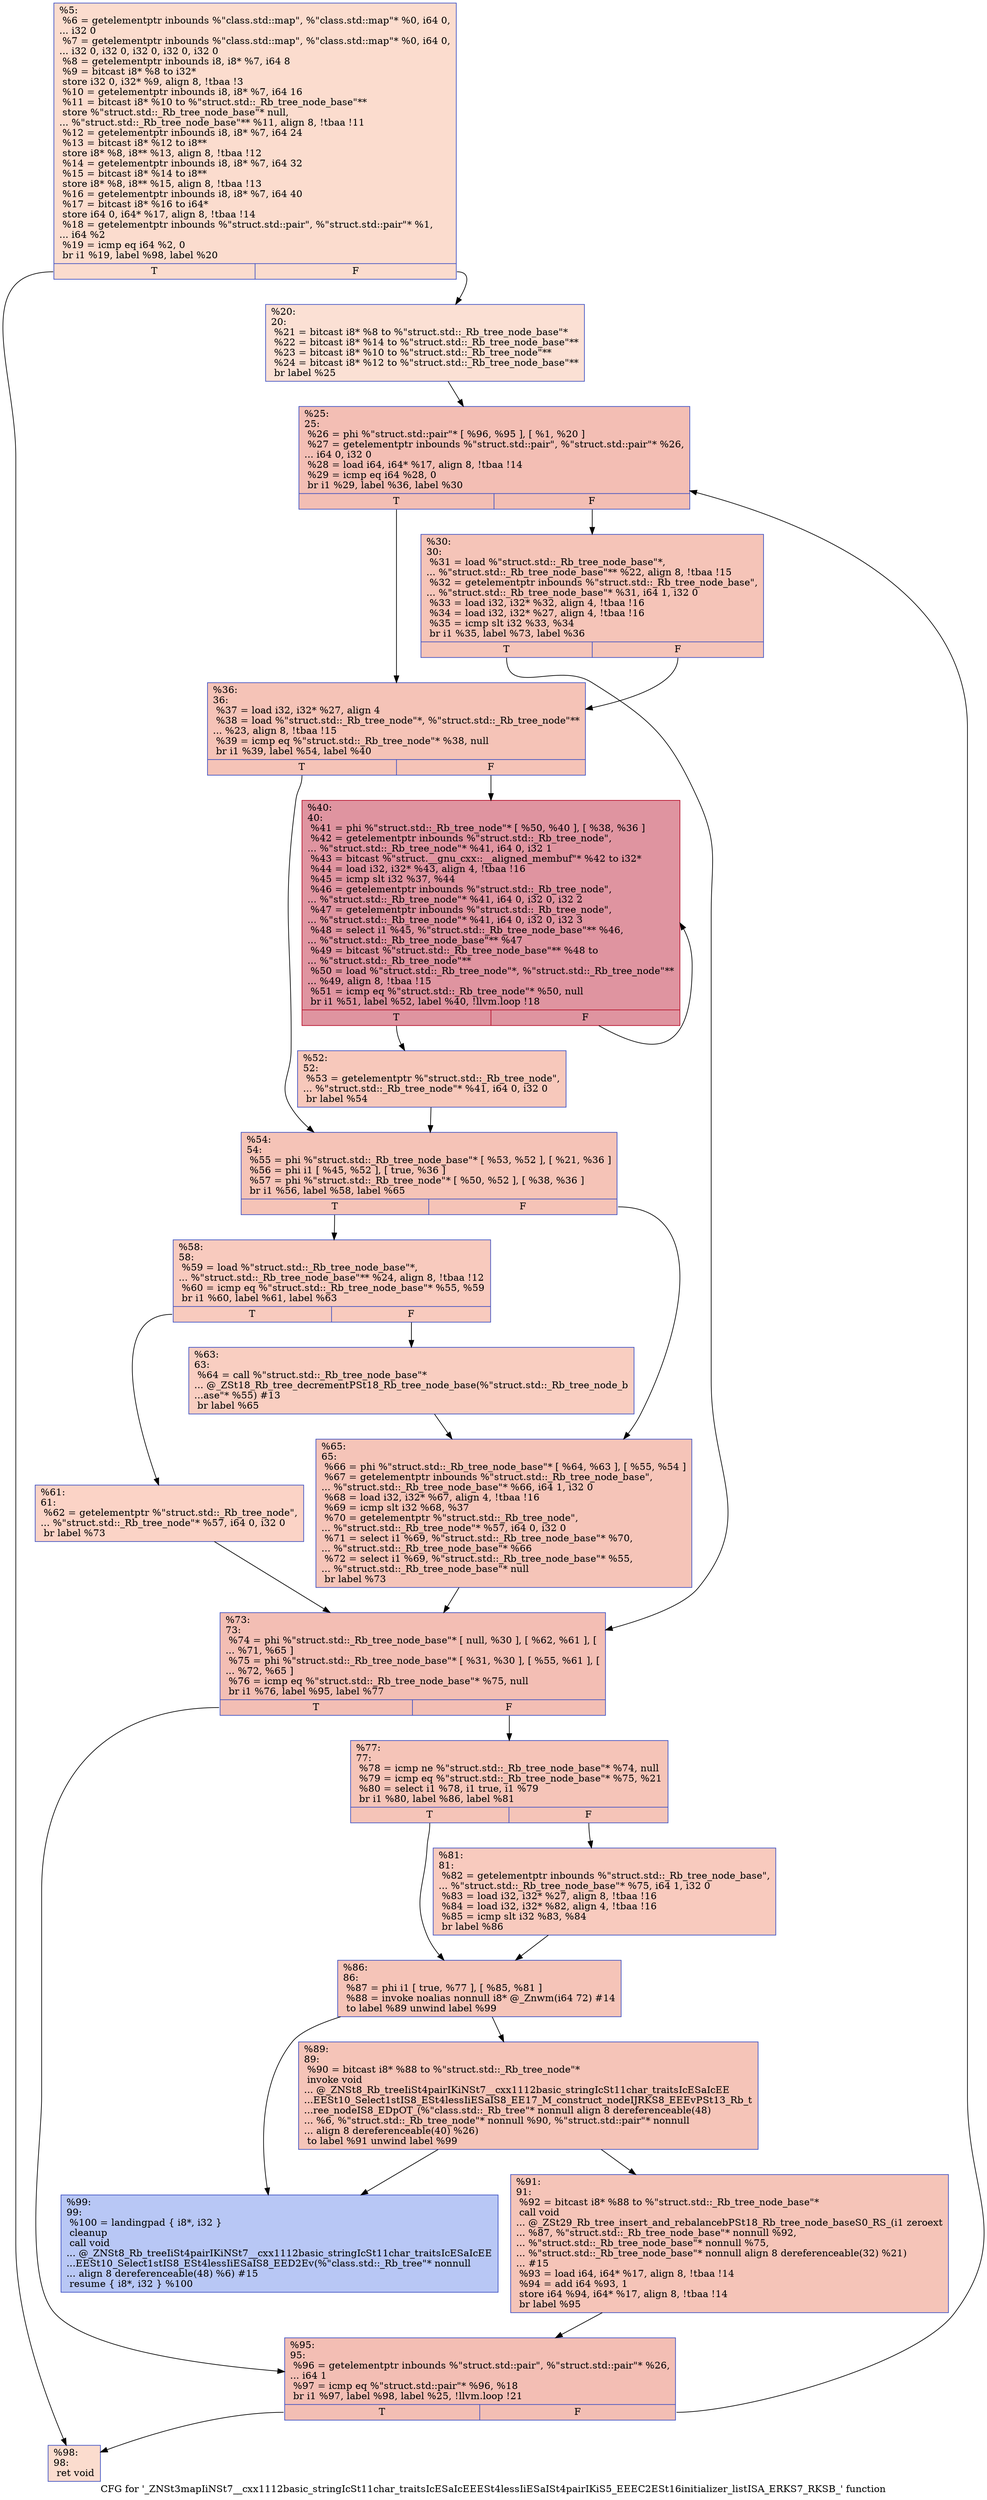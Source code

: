digraph "CFG for '_ZNSt3mapIiNSt7__cxx1112basic_stringIcSt11char_traitsIcESaIcEEESt4lessIiESaISt4pairIKiS5_EEEC2ESt16initializer_listISA_ERKS7_RKSB_' function" {
	label="CFG for '_ZNSt3mapIiNSt7__cxx1112basic_stringIcSt11char_traitsIcESaIcEEESt4lessIiESaISt4pairIKiS5_EEEC2ESt16initializer_listISA_ERKS7_RKSB_' function";

	Node0x55d55b57ceb0 [shape=record,color="#3d50c3ff", style=filled, fillcolor="#f7af9170",label="{%5:\l  %6 = getelementptr inbounds %\"class.std::map\", %\"class.std::map\"* %0, i64 0,\l... i32 0\l  %7 = getelementptr inbounds %\"class.std::map\", %\"class.std::map\"* %0, i64 0,\l... i32 0, i32 0, i32 0, i32 0, i32 0\l  %8 = getelementptr inbounds i8, i8* %7, i64 8\l  %9 = bitcast i8* %8 to i32*\l  store i32 0, i32* %9, align 8, !tbaa !3\l  %10 = getelementptr inbounds i8, i8* %7, i64 16\l  %11 = bitcast i8* %10 to %\"struct.std::_Rb_tree_node_base\"**\l  store %\"struct.std::_Rb_tree_node_base\"* null,\l... %\"struct.std::_Rb_tree_node_base\"** %11, align 8, !tbaa !11\l  %12 = getelementptr inbounds i8, i8* %7, i64 24\l  %13 = bitcast i8* %12 to i8**\l  store i8* %8, i8** %13, align 8, !tbaa !12\l  %14 = getelementptr inbounds i8, i8* %7, i64 32\l  %15 = bitcast i8* %14 to i8**\l  store i8* %8, i8** %15, align 8, !tbaa !13\l  %16 = getelementptr inbounds i8, i8* %7, i64 40\l  %17 = bitcast i8* %16 to i64*\l  store i64 0, i64* %17, align 8, !tbaa !14\l  %18 = getelementptr inbounds %\"struct.std::pair\", %\"struct.std::pair\"* %1,\l... i64 %2\l  %19 = icmp eq i64 %2, 0\l  br i1 %19, label %98, label %20\l|{<s0>T|<s1>F}}"];
	Node0x55d55b57ceb0:s0 -> Node0x55d55b57cc30;
	Node0x55d55b57ceb0:s1 -> Node0x55d55b589f90;
	Node0x55d55b589f90 [shape=record,color="#3d50c3ff", style=filled, fillcolor="#f7b99e70",label="{%20:\l20:                                               \l  %21 = bitcast i8* %8 to %\"struct.std::_Rb_tree_node_base\"*\l  %22 = bitcast i8* %14 to %\"struct.std::_Rb_tree_node_base\"**\l  %23 = bitcast i8* %10 to %\"struct.std::_Rb_tree_node\"**\l  %24 = bitcast i8* %12 to %\"struct.std::_Rb_tree_node_base\"**\l  br label %25\l}"];
	Node0x55d55b589f90 -> Node0x55d55b58a290;
	Node0x55d55b58a290 [shape=record,color="#3d50c3ff", style=filled, fillcolor="#e36c5570",label="{%25:\l25:                                               \l  %26 = phi %\"struct.std::pair\"* [ %96, %95 ], [ %1, %20 ]\l  %27 = getelementptr inbounds %\"struct.std::pair\", %\"struct.std::pair\"* %26,\l... i64 0, i32 0\l  %28 = load i64, i64* %17, align 8, !tbaa !14\l  %29 = icmp eq i64 %28, 0\l  br i1 %29, label %36, label %30\l|{<s0>T|<s1>F}}"];
	Node0x55d55b58a290:s0 -> Node0x55d55b58ac30;
	Node0x55d55b58a290:s1 -> Node0x55d55b58acc0;
	Node0x55d55b58acc0 [shape=record,color="#3d50c3ff", style=filled, fillcolor="#e97a5f70",label="{%30:\l30:                                               \l  %31 = load %\"struct.std::_Rb_tree_node_base\"*,\l... %\"struct.std::_Rb_tree_node_base\"** %22, align 8, !tbaa !15\l  %32 = getelementptr inbounds %\"struct.std::_Rb_tree_node_base\",\l... %\"struct.std::_Rb_tree_node_base\"* %31, i64 1, i32 0\l  %33 = load i32, i32* %32, align 4, !tbaa !16\l  %34 = load i32, i32* %27, align 4, !tbaa !16\l  %35 = icmp slt i32 %33, %34\l  br i1 %35, label %73, label %36\l|{<s0>T|<s1>F}}"];
	Node0x55d55b58acc0:s0 -> Node0x55d55b58b2b0;
	Node0x55d55b58acc0:s1 -> Node0x55d55b58ac30;
	Node0x55d55b58ac30 [shape=record,color="#3d50c3ff", style=filled, fillcolor="#e8765c70",label="{%36:\l36:                                               \l  %37 = load i32, i32* %27, align 4\l  %38 = load %\"struct.std::_Rb_tree_node\"*, %\"struct.std::_Rb_tree_node\"**\l... %23, align 8, !tbaa !15\l  %39 = icmp eq %\"struct.std::_Rb_tree_node\"* %38, null\l  br i1 %39, label %54, label %40\l|{<s0>T|<s1>F}}"];
	Node0x55d55b58ac30:s0 -> Node0x55d55b58b520;
	Node0x55d55b58ac30:s1 -> Node0x55d55b58b570;
	Node0x55d55b58b570 [shape=record,color="#b70d28ff", style=filled, fillcolor="#b70d2870",label="{%40:\l40:                                               \l  %41 = phi %\"struct.std::_Rb_tree_node\"* [ %50, %40 ], [ %38, %36 ]\l  %42 = getelementptr inbounds %\"struct.std::_Rb_tree_node\",\l... %\"struct.std::_Rb_tree_node\"* %41, i64 0, i32 1\l  %43 = bitcast %\"struct.__gnu_cxx::__aligned_membuf\"* %42 to i32*\l  %44 = load i32, i32* %43, align 4, !tbaa !16\l  %45 = icmp slt i32 %37, %44\l  %46 = getelementptr inbounds %\"struct.std::_Rb_tree_node\",\l... %\"struct.std::_Rb_tree_node\"* %41, i64 0, i32 0, i32 2\l  %47 = getelementptr inbounds %\"struct.std::_Rb_tree_node\",\l... %\"struct.std::_Rb_tree_node\"* %41, i64 0, i32 0, i32 3\l  %48 = select i1 %45, %\"struct.std::_Rb_tree_node_base\"** %46,\l... %\"struct.std::_Rb_tree_node_base\"** %47\l  %49 = bitcast %\"struct.std::_Rb_tree_node_base\"** %48 to\l... %\"struct.std::_Rb_tree_node\"**\l  %50 = load %\"struct.std::_Rb_tree_node\"*, %\"struct.std::_Rb_tree_node\"**\l... %49, align 8, !tbaa !15\l  %51 = icmp eq %\"struct.std::_Rb_tree_node\"* %50, null\l  br i1 %51, label %52, label %40, !llvm.loop !18\l|{<s0>T|<s1>F}}"];
	Node0x55d55b58b570:s0 -> Node0x55d55b58bd40;
	Node0x55d55b58b570:s1 -> Node0x55d55b58b570;
	Node0x55d55b58bd40 [shape=record,color="#3d50c3ff", style=filled, fillcolor="#ed836670",label="{%52:\l52:                                               \l  %53 = getelementptr %\"struct.std::_Rb_tree_node\",\l... %\"struct.std::_Rb_tree_node\"* %41, i64 0, i32 0\l  br label %54\l}"];
	Node0x55d55b58bd40 -> Node0x55d55b58b520;
	Node0x55d55b58b520 [shape=record,color="#3d50c3ff", style=filled, fillcolor="#e8765c70",label="{%54:\l54:                                               \l  %55 = phi %\"struct.std::_Rb_tree_node_base\"* [ %53, %52 ], [ %21, %36 ]\l  %56 = phi i1 [ %45, %52 ], [ true, %36 ]\l  %57 = phi %\"struct.std::_Rb_tree_node\"* [ %50, %52 ], [ %38, %36 ]\l  br i1 %56, label %58, label %65\l|{<s0>T|<s1>F}}"];
	Node0x55d55b58b520:s0 -> Node0x55d55b58c2a0;
	Node0x55d55b58b520:s1 -> Node0x55d55b58c2f0;
	Node0x55d55b58c2a0 [shape=record,color="#3d50c3ff", style=filled, fillcolor="#ef886b70",label="{%58:\l58:                                               \l  %59 = load %\"struct.std::_Rb_tree_node_base\"*,\l... %\"struct.std::_Rb_tree_node_base\"** %24, align 8, !tbaa !12\l  %60 = icmp eq %\"struct.std::_Rb_tree_node_base\"* %55, %59\l  br i1 %60, label %61, label %63\l|{<s0>T|<s1>F}}"];
	Node0x55d55b58c2a0:s0 -> Node0x55d55b58cb00;
	Node0x55d55b58c2a0:s1 -> Node0x55d55b58cb50;
	Node0x55d55b58cb00 [shape=record,color="#3d50c3ff", style=filled, fillcolor="#f59c7d70",label="{%61:\l61:                                               \l  %62 = getelementptr %\"struct.std::_Rb_tree_node\",\l... %\"struct.std::_Rb_tree_node\"* %57, i64 0, i32 0\l  br label %73\l}"];
	Node0x55d55b58cb00 -> Node0x55d55b58b2b0;
	Node0x55d55b58cb50 [shape=record,color="#3d50c3ff", style=filled, fillcolor="#f2907270",label="{%63:\l63:                                               \l  %64 = call %\"struct.std::_Rb_tree_node_base\"*\l... @_ZSt18_Rb_tree_decrementPSt18_Rb_tree_node_base(%\"struct.std::_Rb_tree_node_b\l...ase\"* %55) #13\l  br label %65\l}"];
	Node0x55d55b58cb50 -> Node0x55d55b58c2f0;
	Node0x55d55b58c2f0 [shape=record,color="#3d50c3ff", style=filled, fillcolor="#e97a5f70",label="{%65:\l65:                                               \l  %66 = phi %\"struct.std::_Rb_tree_node_base\"* [ %64, %63 ], [ %55, %54 ]\l  %67 = getelementptr inbounds %\"struct.std::_Rb_tree_node_base\",\l... %\"struct.std::_Rb_tree_node_base\"* %66, i64 1, i32 0\l  %68 = load i32, i32* %67, align 4, !tbaa !16\l  %69 = icmp slt i32 %68, %37\l  %70 = getelementptr %\"struct.std::_Rb_tree_node\",\l... %\"struct.std::_Rb_tree_node\"* %57, i64 0, i32 0\l  %71 = select i1 %69, %\"struct.std::_Rb_tree_node_base\"* %70,\l... %\"struct.std::_Rb_tree_node_base\"* %66\l  %72 = select i1 %69, %\"struct.std::_Rb_tree_node_base\"* %55,\l... %\"struct.std::_Rb_tree_node_base\"* null\l  br label %73\l}"];
	Node0x55d55b58c2f0 -> Node0x55d55b58b2b0;
	Node0x55d55b58b2b0 [shape=record,color="#3d50c3ff", style=filled, fillcolor="#e36c5570",label="{%73:\l73:                                               \l  %74 = phi %\"struct.std::_Rb_tree_node_base\"* [ null, %30 ], [ %62, %61 ], [\l... %71, %65 ]\l  %75 = phi %\"struct.std::_Rb_tree_node_base\"* [ %31, %30 ], [ %55, %61 ], [\l... %72, %65 ]\l  %76 = icmp eq %\"struct.std::_Rb_tree_node_base\"* %75, null\l  br i1 %76, label %95, label %77\l|{<s0>T|<s1>F}}"];
	Node0x55d55b58b2b0:s0 -> Node0x55d55b58a380;
	Node0x55d55b58b2b0:s1 -> Node0x55d55b58db90;
	Node0x55d55b58db90 [shape=record,color="#3d50c3ff", style=filled, fillcolor="#e97a5f70",label="{%77:\l77:                                               \l  %78 = icmp ne %\"struct.std::_Rb_tree_node_base\"* %74, null\l  %79 = icmp eq %\"struct.std::_Rb_tree_node_base\"* %75, %21\l  %80 = select i1 %78, i1 true, i1 %79\l  br i1 %80, label %86, label %81\l|{<s0>T|<s1>F}}"];
	Node0x55d55b58db90:s0 -> Node0x55d55b58de60;
	Node0x55d55b58db90:s1 -> Node0x55d55b58deb0;
	Node0x55d55b58deb0 [shape=record,color="#3d50c3ff", style=filled, fillcolor="#ef886b70",label="{%81:\l81:                                               \l  %82 = getelementptr inbounds %\"struct.std::_Rb_tree_node_base\",\l... %\"struct.std::_Rb_tree_node_base\"* %75, i64 1, i32 0\l  %83 = load i32, i32* %27, align 8, !tbaa !16\l  %84 = load i32, i32* %82, align 4, !tbaa !16\l  %85 = icmp slt i32 %83, %84\l  br label %86\l}"];
	Node0x55d55b58deb0 -> Node0x55d55b58de60;
	Node0x55d55b58de60 [shape=record,color="#3d50c3ff", style=filled, fillcolor="#e97a5f70",label="{%86:\l86:                                               \l  %87 = phi i1 [ true, %77 ], [ %85, %81 ]\l  %88 = invoke noalias nonnull i8* @_Znwm(i64 72) #14\l          to label %89 unwind label %99\l}"];
	Node0x55d55b58de60 -> Node0x55d55b58e330;
	Node0x55d55b58de60 -> Node0x55d55b58e380;
	Node0x55d55b58e330 [shape=record,color="#3d50c3ff", style=filled, fillcolor="#e97a5f70",label="{%89:\l89:                                               \l  %90 = bitcast i8* %88 to %\"struct.std::_Rb_tree_node\"*\l  invoke void\l... @_ZNSt8_Rb_treeIiSt4pairIKiNSt7__cxx1112basic_stringIcSt11char_traitsIcESaIcEE\l...EESt10_Select1stIS8_ESt4lessIiESaIS8_EE17_M_construct_nodeIJRKS8_EEEvPSt13_Rb_t\l...ree_nodeIS8_EDpOT_(%\"class.std::_Rb_tree\"* nonnull align 8 dereferenceable(48)\l... %6, %\"struct.std::_Rb_tree_node\"* nonnull %90, %\"struct.std::pair\"* nonnull\l... align 8 dereferenceable(40) %26)\l          to label %91 unwind label %99\l}"];
	Node0x55d55b58e330 -> Node0x55d55b58e810;
	Node0x55d55b58e330 -> Node0x55d55b58e380;
	Node0x55d55b58e810 [shape=record,color="#3d50c3ff", style=filled, fillcolor="#e97a5f70",label="{%91:\l91:                                               \l  %92 = bitcast i8* %88 to %\"struct.std::_Rb_tree_node_base\"*\l  call void\l... @_ZSt29_Rb_tree_insert_and_rebalancebPSt18_Rb_tree_node_baseS0_RS_(i1 zeroext\l... %87, %\"struct.std::_Rb_tree_node_base\"* nonnull %92,\l... %\"struct.std::_Rb_tree_node_base\"* nonnull %75,\l... %\"struct.std::_Rb_tree_node_base\"* nonnull align 8 dereferenceable(32) %21)\l... #15\l  %93 = load i64, i64* %17, align 8, !tbaa !14\l  %94 = add i64 %93, 1\l  store i64 %94, i64* %17, align 8, !tbaa !14\l  br label %95\l}"];
	Node0x55d55b58e810 -> Node0x55d55b58a380;
	Node0x55d55b58a380 [shape=record,color="#3d50c3ff", style=filled, fillcolor="#e36c5570",label="{%95:\l95:                                               \l  %96 = getelementptr inbounds %\"struct.std::pair\", %\"struct.std::pair\"* %26,\l... i64 1\l  %97 = icmp eq %\"struct.std::pair\"* %96, %18\l  br i1 %97, label %98, label %25, !llvm.loop !21\l|{<s0>T|<s1>F}}"];
	Node0x55d55b58a380:s0 -> Node0x55d55b57cc30;
	Node0x55d55b58a380:s1 -> Node0x55d55b58a290;
	Node0x55d55b57cc30 [shape=record,color="#3d50c3ff", style=filled, fillcolor="#f7af9170",label="{%98:\l98:                                               \l  ret void\l}"];
	Node0x55d55b58e380 [shape=record,color="#3d50c3ff", style=filled, fillcolor="#5f7fe870",label="{%99:\l99:                                               \l  %100 = landingpad \{ i8*, i32 \}\l          cleanup\l  call void\l... @_ZNSt8_Rb_treeIiSt4pairIKiNSt7__cxx1112basic_stringIcSt11char_traitsIcESaIcEE\l...EESt10_Select1stIS8_ESt4lessIiESaIS8_EED2Ev(%\"class.std::_Rb_tree\"* nonnull\l... align 8 dereferenceable(48) %6) #15\l  resume \{ i8*, i32 \} %100\l}"];
}
